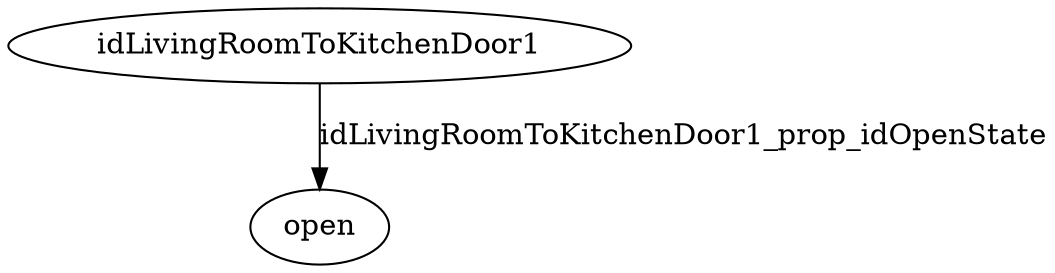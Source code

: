 strict digraph  {
idLivingRoomToKitchenDoor1 [node_type=entity_node, root=root];
open;
idLivingRoomToKitchenDoor1 -> open  [edge_type=property, label=idLivingRoomToKitchenDoor1_prop_idOpenState];
}
